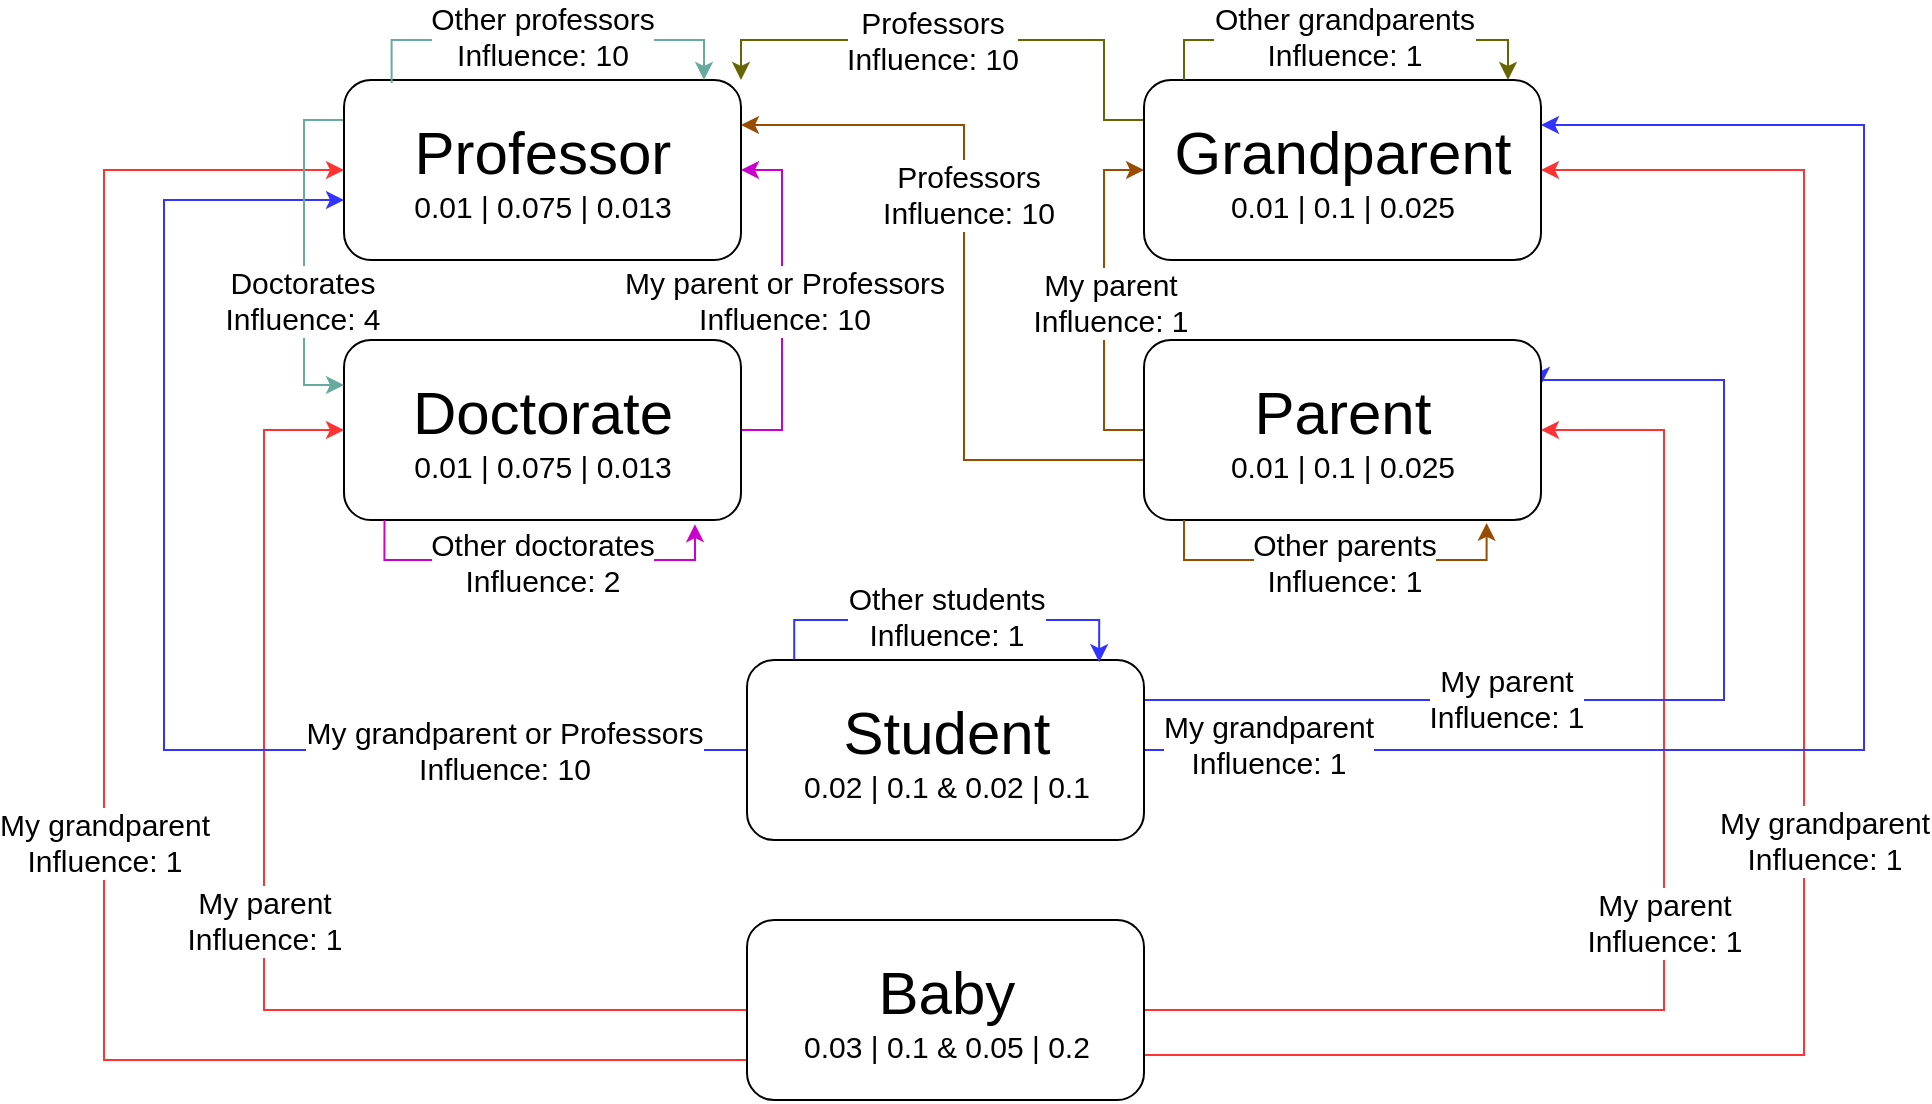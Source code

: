 <mxfile version="16.5.3" type="device"><diagram id="OVOgYNeVT7lXIzIJkuc5" name="Page-1"><mxGraphModel dx="2199" dy="781" grid="1" gridSize="10" guides="1" tooltips="1" connect="1" arrows="1" fold="1" page="1" pageScale="1" pageWidth="827" pageHeight="1169" math="0" shadow="0"><root><mxCell id="0"/><mxCell id="1" parent="0"/><mxCell id="v0B589HXmd6khe_dr1cn-19" style="edgeStyle=orthogonalEdgeStyle;rounded=0;orthogonalLoop=1;jettySize=auto;html=1;entryX=1;entryY=0.5;entryDx=0;entryDy=0;fontSize=15;strokeColor=#FF3333;" edge="1" parent="1" source="v0B589HXmd6khe_dr1cn-3" target="v0B589HXmd6khe_dr1cn-14"><mxGeometry relative="1" as="geometry"><Array as="points"><mxPoint x="780" y="615"/><mxPoint x="780" y="325"/></Array></mxGeometry></mxCell><mxCell id="v0B589HXmd6khe_dr1cn-20" value="My parent&lt;br&gt;Influence: 1" style="edgeLabel;html=1;align=center;verticalAlign=middle;resizable=0;points=[];fontSize=15;" vertex="1" connectable="0" parent="v0B589HXmd6khe_dr1cn-19"><mxGeometry x="0.382" relative="1" as="geometry"><mxPoint y="118" as="offset"/></mxGeometry></mxCell><mxCell id="v0B589HXmd6khe_dr1cn-21" style="edgeStyle=orthogonalEdgeStyle;rounded=0;orthogonalLoop=1;jettySize=auto;html=1;exitX=1;exitY=0.75;exitDx=0;exitDy=0;entryX=1;entryY=0.5;entryDx=0;entryDy=0;fontSize=15;strokeColor=#FF3333;" edge="1" parent="1" source="v0B589HXmd6khe_dr1cn-3" target="v0B589HXmd6khe_dr1cn-15"><mxGeometry relative="1" as="geometry"><Array as="points"><mxPoint x="850" y="637"/><mxPoint x="850" y="195"/></Array></mxGeometry></mxCell><mxCell id="v0B589HXmd6khe_dr1cn-22" value="My grandparent&lt;br&gt;Influence: 1" style="edgeLabel;html=1;align=center;verticalAlign=middle;resizable=0;points=[];fontSize=15;" vertex="1" connectable="0" parent="v0B589HXmd6khe_dr1cn-21"><mxGeometry x="0.453" y="1" relative="1" as="geometry"><mxPoint x="11" y="219" as="offset"/></mxGeometry></mxCell><mxCell id="v0B589HXmd6khe_dr1cn-36" style="edgeStyle=orthogonalEdgeStyle;rounded=0;orthogonalLoop=1;jettySize=auto;html=1;entryX=0;entryY=0.5;entryDx=0;entryDy=0;fontSize=15;fontColor=#FF3333;strokeColor=#FF3333;" edge="1" parent="1" source="v0B589HXmd6khe_dr1cn-3" target="v0B589HXmd6khe_dr1cn-17"><mxGeometry relative="1" as="geometry"><Array as="points"><mxPoint y="640"/><mxPoint y="195"/></Array></mxGeometry></mxCell><mxCell id="v0B589HXmd6khe_dr1cn-40" value="&lt;span style=&quot;color: rgb(0 , 0 , 0)&quot;&gt;My grandparent&lt;/span&gt;&lt;br style=&quot;color: rgb(0 , 0 , 0)&quot;&gt;&lt;span style=&quot;color: rgb(0 , 0 , 0)&quot;&gt;Influence: 1&lt;/span&gt;" style="edgeLabel;html=1;align=center;verticalAlign=middle;resizable=0;points=[];fontSize=15;fontColor=#FF3333;" vertex="1" connectable="0" parent="v0B589HXmd6khe_dr1cn-36"><mxGeometry x="-0.005" relative="1" as="geometry"><mxPoint y="10" as="offset"/></mxGeometry></mxCell><mxCell id="v0B589HXmd6khe_dr1cn-38" style="edgeStyle=orthogonalEdgeStyle;rounded=0;orthogonalLoop=1;jettySize=auto;html=1;entryX=0;entryY=0.5;entryDx=0;entryDy=0;fontSize=15;fontColor=#FF3333;strokeColor=#FF3333;" edge="1" parent="1" source="v0B589HXmd6khe_dr1cn-3" target="v0B589HXmd6khe_dr1cn-16"><mxGeometry relative="1" as="geometry"><Array as="points"><mxPoint x="80" y="615"/><mxPoint x="80" y="325"/></Array></mxGeometry></mxCell><mxCell id="v0B589HXmd6khe_dr1cn-39" value="&lt;span style=&quot;color: rgb(0 , 0 , 0)&quot;&gt;My parent&lt;/span&gt;&lt;br style=&quot;color: rgb(0 , 0 , 0)&quot;&gt;&lt;span style=&quot;color: rgb(0 , 0 , 0)&quot;&gt;Influence: 1&lt;/span&gt;" style="edgeLabel;html=1;align=center;verticalAlign=middle;resizable=0;points=[];fontSize=15;fontColor=#FF3333;" vertex="1" connectable="0" parent="v0B589HXmd6khe_dr1cn-38"><mxGeometry x="-0.526" relative="1" as="geometry"><mxPoint x="-106" y="-45" as="offset"/></mxGeometry></mxCell><mxCell id="v0B589HXmd6khe_dr1cn-3" value="&lt;font style=&quot;font-size: 30px&quot;&gt;Baby&lt;/font&gt;&lt;br&gt;&lt;font style=&quot;font-size: 15px&quot;&gt;0.03 | 0.1 &amp;amp; 0.05 | 0.2&lt;/font&gt;" style="rounded=1;whiteSpace=wrap;html=1;" vertex="1" parent="1"><mxGeometry x="321.5" y="570" width="198.5" height="90" as="geometry"/></mxCell><mxCell id="v0B589HXmd6khe_dr1cn-41" style="edgeStyle=orthogonalEdgeStyle;rounded=0;orthogonalLoop=1;jettySize=auto;html=1;fontSize=15;fontColor=#FF3333;strokeColor=#3333FF;entryX=0;entryY=0.667;entryDx=0;entryDy=0;entryPerimeter=0;" edge="1" parent="1" source="v0B589HXmd6khe_dr1cn-4" target="v0B589HXmd6khe_dr1cn-17"><mxGeometry relative="1" as="geometry"><mxPoint x="40" y="200.0" as="targetPoint"/><Array as="points"><mxPoint x="30" y="485"/><mxPoint x="30" y="210"/></Array></mxGeometry></mxCell><mxCell id="v0B589HXmd6khe_dr1cn-43" value="&lt;span style=&quot;color: rgb(0 , 0 , 0)&quot;&gt;My grandparent or Professors&lt;/span&gt;&lt;br style=&quot;color: rgb(0 , 0 , 0)&quot;&gt;&lt;span style=&quot;color: rgb(0 , 0 , 0)&quot;&gt;Influence: 10&lt;/span&gt;" style="edgeLabel;html=1;align=center;verticalAlign=middle;resizable=0;points=[];fontSize=15;fontColor=#FF3333;" vertex="1" connectable="0" parent="v0B589HXmd6khe_dr1cn-41"><mxGeometry x="-0.606" y="2" relative="1" as="geometry"><mxPoint x="8" y="-2" as="offset"/></mxGeometry></mxCell><mxCell id="v0B589HXmd6khe_dr1cn-72" style="edgeStyle=orthogonalEdgeStyle;rounded=0;orthogonalLoop=1;jettySize=auto;html=1;entryX=1;entryY=0.25;entryDx=0;entryDy=0;fontSize=15;fontColor=#FF3333;strokeColor=#3333FF;" edge="1" parent="1" source="v0B589HXmd6khe_dr1cn-4" target="v0B589HXmd6khe_dr1cn-14"><mxGeometry relative="1" as="geometry"><Array as="points"><mxPoint x="810" y="460"/><mxPoint x="810" y="300"/><mxPoint x="719" y="300"/></Array></mxGeometry></mxCell><mxCell id="v0B589HXmd6khe_dr1cn-74" value="&lt;span style=&quot;color: rgb(0 , 0 , 0)&quot;&gt;My parent&lt;/span&gt;&lt;br style=&quot;color: rgb(0 , 0 , 0)&quot;&gt;&lt;span style=&quot;color: rgb(0 , 0 , 0)&quot;&gt;Influence: 1&lt;/span&gt;" style="edgeLabel;html=1;align=center;verticalAlign=middle;resizable=0;points=[];fontSize=15;fontColor=#FF3333;" vertex="1" connectable="0" parent="v0B589HXmd6khe_dr1cn-72"><mxGeometry x="-0.335" y="-1" relative="1" as="geometry"><mxPoint y="-2" as="offset"/></mxGeometry></mxCell><mxCell id="v0B589HXmd6khe_dr1cn-73" style="edgeStyle=orthogonalEdgeStyle;rounded=0;orthogonalLoop=1;jettySize=auto;html=1;entryX=1;entryY=0.25;entryDx=0;entryDy=0;fontSize=15;fontColor=#FF3333;strokeColor=#3333FF;" edge="1" parent="1" source="v0B589HXmd6khe_dr1cn-4" target="v0B589HXmd6khe_dr1cn-15"><mxGeometry relative="1" as="geometry"><Array as="points"><mxPoint x="880" y="485"/><mxPoint x="880" y="173"/></Array></mxGeometry></mxCell><mxCell id="v0B589HXmd6khe_dr1cn-75" value="&lt;span style=&quot;color: rgb(0 , 0 , 0)&quot;&gt;My grandparent&lt;/span&gt;&lt;br style=&quot;color: rgb(0 , 0 , 0)&quot;&gt;&lt;span style=&quot;color: rgb(0 , 0 , 0)&quot;&gt;Influence: 1&lt;/span&gt;" style="edgeLabel;html=1;align=center;verticalAlign=middle;resizable=0;points=[];fontSize=15;fontColor=#FF3333;" vertex="1" connectable="0" parent="v0B589HXmd6khe_dr1cn-73"><mxGeometry x="-0.852" y="-2" relative="1" as="geometry"><mxPoint y="-5" as="offset"/></mxGeometry></mxCell><mxCell id="v0B589HXmd6khe_dr1cn-4" value="&lt;font style=&quot;font-size: 30px&quot;&gt;Student&lt;/font&gt;&lt;br&gt;&lt;font style=&quot;font-size: 15px&quot;&gt;0.02 | 0.1 &amp;amp; 0.02 | 0.1&lt;/font&gt;" style="rounded=1;whiteSpace=wrap;html=1;" vertex="1" parent="1"><mxGeometry x="321.5" y="440" width="198.5" height="90" as="geometry"/></mxCell><mxCell id="v0B589HXmd6khe_dr1cn-62" style="edgeStyle=orthogonalEdgeStyle;rounded=0;orthogonalLoop=1;jettySize=auto;html=1;entryX=0;entryY=0.5;entryDx=0;entryDy=0;fontSize=15;fontColor=#FF3333;strokeColor=#994C00;" edge="1" parent="1" source="v0B589HXmd6khe_dr1cn-14" target="v0B589HXmd6khe_dr1cn-15"><mxGeometry relative="1" as="geometry"><Array as="points"><mxPoint x="500" y="325"/><mxPoint x="500" y="195"/></Array></mxGeometry></mxCell><mxCell id="v0B589HXmd6khe_dr1cn-63" value="&lt;span style=&quot;color: rgb(0 , 0 , 0)&quot;&gt;My parent&lt;/span&gt;&lt;br style=&quot;color: rgb(0 , 0 , 0)&quot;&gt;&lt;span style=&quot;color: rgb(0 , 0 , 0)&quot;&gt;Influence: 1&lt;/span&gt;" style="edgeLabel;html=1;align=center;verticalAlign=middle;resizable=0;points=[];fontSize=15;fontColor=#FF3333;" vertex="1" connectable="0" parent="v0B589HXmd6khe_dr1cn-62"><mxGeometry x="0.125" y="-3" relative="1" as="geometry"><mxPoint y="11" as="offset"/></mxGeometry></mxCell><mxCell id="v0B589HXmd6khe_dr1cn-64" style="edgeStyle=orthogonalEdgeStyle;rounded=0;orthogonalLoop=1;jettySize=auto;html=1;entryX=1;entryY=0.25;entryDx=0;entryDy=0;fontSize=15;fontColor=#FF3333;strokeColor=#994C00;" edge="1" parent="1" source="v0B589HXmd6khe_dr1cn-14" target="v0B589HXmd6khe_dr1cn-17"><mxGeometry relative="1" as="geometry"><Array as="points"><mxPoint x="430" y="340"/><mxPoint x="430" y="173"/></Array></mxGeometry></mxCell><mxCell id="v0B589HXmd6khe_dr1cn-65" value="&lt;span style=&quot;color: rgb(0 , 0 , 0)&quot;&gt;Professors&lt;/span&gt;&lt;br style=&quot;color: rgb(0 , 0 , 0)&quot;&gt;&lt;span style=&quot;color: rgb(0 , 0 , 0)&quot;&gt;Influence: 10&lt;/span&gt;" style="edgeLabel;html=1;align=center;verticalAlign=middle;resizable=0;points=[];fontSize=15;fontColor=#FF3333;" vertex="1" connectable="0" parent="v0B589HXmd6khe_dr1cn-64"><mxGeometry x="0.208" y="-2" relative="1" as="geometry"><mxPoint as="offset"/></mxGeometry></mxCell><mxCell id="v0B589HXmd6khe_dr1cn-14" value="&lt;font style=&quot;font-size: 30px&quot;&gt;Parent&lt;/font&gt;&lt;br&gt;&lt;font style=&quot;font-size: 15px&quot;&gt;0.01 | 0.1 | 0.025&lt;/font&gt;" style="rounded=1;whiteSpace=wrap;html=1;" vertex="1" parent="1"><mxGeometry x="520" y="280" width="198.5" height="90" as="geometry"/></mxCell><mxCell id="v0B589HXmd6khe_dr1cn-70" style="edgeStyle=orthogonalEdgeStyle;rounded=0;orthogonalLoop=1;jettySize=auto;html=1;entryX=1;entryY=0;entryDx=0;entryDy=0;fontSize=15;fontColor=#FF3333;strokeColor=#666600;" edge="1" parent="1" source="v0B589HXmd6khe_dr1cn-15" target="v0B589HXmd6khe_dr1cn-17"><mxGeometry relative="1" as="geometry"><Array as="points"><mxPoint x="500" y="170"/><mxPoint x="500" y="130"/><mxPoint x="319" y="130"/></Array></mxGeometry></mxCell><mxCell id="v0B589HXmd6khe_dr1cn-71" value="&lt;span style=&quot;color: rgb(0 , 0 , 0)&quot;&gt;Professors&lt;/span&gt;&lt;br style=&quot;color: rgb(0 , 0 , 0)&quot;&gt;&lt;span style=&quot;color: rgb(0 , 0 , 0)&quot;&gt;Influence: 10&lt;/span&gt;" style="edgeLabel;html=1;align=center;verticalAlign=middle;resizable=0;points=[];fontSize=15;fontColor=#FF3333;" vertex="1" connectable="0" parent="v0B589HXmd6khe_dr1cn-70"><mxGeometry x="0.042" y="1" relative="1" as="geometry"><mxPoint x="-10" y="-1" as="offset"/></mxGeometry></mxCell><mxCell id="v0B589HXmd6khe_dr1cn-15" value="&lt;font&gt;&lt;font style=&quot;font-size: 30px&quot;&gt;Grandparent&lt;/font&gt;&lt;br&gt;&lt;font style=&quot;font-size: 15px&quot;&gt;0.01 | 0.1 | 0.025&lt;/font&gt;&lt;br&gt;&lt;/font&gt;" style="rounded=1;whiteSpace=wrap;html=1;" vertex="1" parent="1"><mxGeometry x="520" y="150" width="198.5" height="90" as="geometry"/></mxCell><mxCell id="v0B589HXmd6khe_dr1cn-49" style="edgeStyle=orthogonalEdgeStyle;rounded=0;orthogonalLoop=1;jettySize=auto;html=1;entryX=1;entryY=0.5;entryDx=0;entryDy=0;fontSize=15;fontColor=#FF3333;strokeColor=#CC00CC;" edge="1" parent="1" source="v0B589HXmd6khe_dr1cn-16" target="v0B589HXmd6khe_dr1cn-17"><mxGeometry relative="1" as="geometry"><Array as="points"><mxPoint x="339" y="325"/><mxPoint x="339" y="195"/></Array></mxGeometry></mxCell><mxCell id="v0B589HXmd6khe_dr1cn-51" value="&lt;span style=&quot;color: rgb(0 , 0 , 0)&quot;&gt;My parent or Professors&lt;/span&gt;&lt;br style=&quot;color: rgb(0 , 0 , 0)&quot;&gt;&lt;span style=&quot;color: rgb(0 , 0 , 0)&quot;&gt;Influence: 10&lt;/span&gt;" style="edgeLabel;html=1;align=center;verticalAlign=middle;resizable=0;points=[];fontSize=15;fontColor=#FF3333;" vertex="1" connectable="0" parent="v0B589HXmd6khe_dr1cn-49"><mxGeometry x="0.084" y="-1" relative="1" as="geometry"><mxPoint y="7" as="offset"/></mxGeometry></mxCell><mxCell id="v0B589HXmd6khe_dr1cn-16" value="&lt;font style=&quot;font-size: 30px&quot;&gt;Doctorate&lt;/font&gt;&lt;br&gt;&lt;font style=&quot;font-size: 15px&quot;&gt;0.01 | 0.075 | 0.013&lt;/font&gt;" style="rounded=1;whiteSpace=wrap;html=1;" vertex="1" parent="1"><mxGeometry x="120" y="280" width="198.5" height="90" as="geometry"/></mxCell><mxCell id="v0B589HXmd6khe_dr1cn-60" style="edgeStyle=orthogonalEdgeStyle;rounded=0;orthogonalLoop=1;jettySize=auto;html=1;entryX=0;entryY=0.25;entryDx=0;entryDy=0;fontSize=15;fontColor=#FF3333;strokeColor=#67AB9F;" edge="1" parent="1" source="v0B589HXmd6khe_dr1cn-17" target="v0B589HXmd6khe_dr1cn-16"><mxGeometry relative="1" as="geometry"><Array as="points"><mxPoint x="100" y="170"/><mxPoint x="100" y="302"/></Array></mxGeometry></mxCell><mxCell id="v0B589HXmd6khe_dr1cn-61" value="&lt;span style=&quot;color: rgb(0 , 0 , 0)&quot;&gt;Doctorates&lt;/span&gt;&lt;br style=&quot;color: rgb(0 , 0 , 0)&quot;&gt;&lt;span style=&quot;color: rgb(0 , 0 , 0)&quot;&gt;Influence: 4&lt;/span&gt;" style="edgeLabel;html=1;align=center;verticalAlign=middle;resizable=0;points=[];fontSize=15;fontColor=#FF3333;" vertex="1" connectable="0" parent="v0B589HXmd6khe_dr1cn-60"><mxGeometry x="0.234" y="-1" relative="1" as="geometry"><mxPoint y="3" as="offset"/></mxGeometry></mxCell><mxCell id="v0B589HXmd6khe_dr1cn-17" value="&lt;font&gt;&lt;span style=&quot;font-size: 30px&quot;&gt;Professor&lt;/span&gt;&lt;br&gt;&lt;font style=&quot;font-size: 15px&quot;&gt;0.01 | 0.075 | 0.013&lt;/font&gt;&lt;br&gt;&lt;/font&gt;" style="rounded=1;whiteSpace=wrap;html=1;" vertex="1" parent="1"><mxGeometry x="120" y="150" width="198.5" height="90" as="geometry"/></mxCell><mxCell id="v0B589HXmd6khe_dr1cn-44" style="edgeStyle=orthogonalEdgeStyle;rounded=0;orthogonalLoop=1;jettySize=auto;html=1;entryX=0.887;entryY=0.012;entryDx=0;entryDy=0;entryPerimeter=0;fontSize=15;fontColor=#FF3333;strokeColor=#3333FF;exitX=0.119;exitY=-0.003;exitDx=0;exitDy=0;exitPerimeter=0;" edge="1" parent="1" source="v0B589HXmd6khe_dr1cn-4" target="v0B589HXmd6khe_dr1cn-4"><mxGeometry relative="1" as="geometry"><Array as="points"><mxPoint x="345" y="420"/><mxPoint x="498" y="420"/></Array></mxGeometry></mxCell><mxCell id="v0B589HXmd6khe_dr1cn-45" value="&lt;span style=&quot;color: rgb(0 , 0 , 0)&quot;&gt;Other students&lt;/span&gt;&lt;br style=&quot;color: rgb(0 , 0 , 0)&quot;&gt;&lt;span style=&quot;color: rgb(0 , 0 , 0)&quot;&gt;Influence: 1&lt;/span&gt;" style="edgeLabel;html=1;align=center;verticalAlign=middle;resizable=0;points=[];fontSize=15;fontColor=#FF3333;" vertex="1" connectable="0" parent="v0B589HXmd6khe_dr1cn-44"><mxGeometry x="-0.446" y="2" relative="1" as="geometry"><mxPoint x="42" as="offset"/></mxGeometry></mxCell><mxCell id="v0B589HXmd6khe_dr1cn-52" style="edgeStyle=orthogonalEdgeStyle;rounded=0;orthogonalLoop=1;jettySize=auto;html=1;entryX=0.884;entryY=1.023;entryDx=0;entryDy=0;entryPerimeter=0;fontSize=15;fontColor=#FF3333;strokeColor=#CC00CC;exitX=0.102;exitY=1;exitDx=0;exitDy=0;exitPerimeter=0;" edge="1" parent="1" source="v0B589HXmd6khe_dr1cn-16" target="v0B589HXmd6khe_dr1cn-16"><mxGeometry relative="1" as="geometry"><Array as="points"><mxPoint x="140" y="390"/><mxPoint x="295" y="390"/></Array></mxGeometry></mxCell><mxCell id="v0B589HXmd6khe_dr1cn-54" value="&lt;span style=&quot;color: rgb(0 , 0 , 0)&quot;&gt;Other doctorates&lt;/span&gt;&lt;br style=&quot;color: rgb(0 , 0 , 0)&quot;&gt;&lt;span style=&quot;color: rgb(0 , 0 , 0)&quot;&gt;Influence: 2&lt;/span&gt;" style="edgeLabel;html=1;align=center;verticalAlign=middle;resizable=0;points=[];fontSize=15;fontColor=#FF3333;" vertex="1" connectable="0" parent="v0B589HXmd6khe_dr1cn-52"><mxGeometry x="-0.128" y="-1" relative="1" as="geometry"><mxPoint x="15" as="offset"/></mxGeometry></mxCell><mxCell id="v0B589HXmd6khe_dr1cn-55" style="edgeStyle=orthogonalEdgeStyle;rounded=0;orthogonalLoop=1;jettySize=auto;html=1;fontSize=15;fontColor=#FF3333;strokeColor=#67AB9F;exitX=0.12;exitY=0.016;exitDx=0;exitDy=0;exitPerimeter=0;" edge="1" parent="1" source="v0B589HXmd6khe_dr1cn-17" target="v0B589HXmd6khe_dr1cn-17"><mxGeometry relative="1" as="geometry"><Array as="points"><mxPoint x="144" y="130"/><mxPoint x="300" y="130"/></Array></mxGeometry></mxCell><mxCell id="v0B589HXmd6khe_dr1cn-57" value="&lt;span style=&quot;color: rgb(0 , 0 , 0)&quot;&gt;Other professors&lt;/span&gt;&lt;br style=&quot;color: rgb(0 , 0 , 0)&quot;&gt;&lt;span style=&quot;color: rgb(0 , 0 , 0)&quot;&gt;Influence: 10&lt;/span&gt;" style="edgeLabel;html=1;align=center;verticalAlign=middle;resizable=0;points=[];fontSize=15;fontColor=#FF3333;" vertex="1" connectable="0" parent="v0B589HXmd6khe_dr1cn-55"><mxGeometry x="-0.114" y="2" relative="1" as="geometry"><mxPoint x="9" as="offset"/></mxGeometry></mxCell><mxCell id="v0B589HXmd6khe_dr1cn-66" style="edgeStyle=orthogonalEdgeStyle;rounded=0;orthogonalLoop=1;jettySize=auto;html=1;entryX=0.863;entryY=1.016;entryDx=0;entryDy=0;entryPerimeter=0;fontSize=15;fontColor=#FF3333;strokeColor=#994C00;" edge="1" parent="1" source="v0B589HXmd6khe_dr1cn-14" target="v0B589HXmd6khe_dr1cn-14"><mxGeometry relative="1" as="geometry"><Array as="points"><mxPoint x="540" y="390"/><mxPoint x="691" y="390"/></Array></mxGeometry></mxCell><mxCell id="v0B589HXmd6khe_dr1cn-67" value="&lt;span style=&quot;color: rgb(0 , 0 , 0)&quot;&gt;Other parents&lt;/span&gt;&lt;br style=&quot;color: rgb(0 , 0 , 0)&quot;&gt;&lt;span style=&quot;color: rgb(0 , 0 , 0)&quot;&gt;Influence: 1&lt;/span&gt;" style="edgeLabel;html=1;align=center;verticalAlign=middle;resizable=0;points=[];fontSize=15;fontColor=#FF3333;" vertex="1" connectable="0" parent="v0B589HXmd6khe_dr1cn-66"><mxGeometry x="-0.278" y="-1" relative="1" as="geometry"><mxPoint x="31" as="offset"/></mxGeometry></mxCell><mxCell id="v0B589HXmd6khe_dr1cn-68" style="edgeStyle=orthogonalEdgeStyle;rounded=0;orthogonalLoop=1;jettySize=auto;html=1;entryX=0.919;entryY=0;entryDx=0;entryDy=0;entryPerimeter=0;fontSize=15;fontColor=#FF3333;strokeColor=#666600;" edge="1" parent="1" source="v0B589HXmd6khe_dr1cn-15" target="v0B589HXmd6khe_dr1cn-15"><mxGeometry relative="1" as="geometry"><Array as="points"><mxPoint x="540" y="130"/><mxPoint x="702" y="130"/><mxPoint x="702" y="150"/></Array></mxGeometry></mxCell><mxCell id="v0B589HXmd6khe_dr1cn-69" value="&lt;span style=&quot;color: rgb(0 , 0 , 0)&quot;&gt;Other grandparents&lt;/span&gt;&lt;br style=&quot;color: rgb(0 , 0 , 0)&quot;&gt;&lt;span style=&quot;color: rgb(0 , 0 , 0)&quot;&gt;Influence: 1&lt;/span&gt;" style="edgeLabel;html=1;align=center;verticalAlign=middle;resizable=0;points=[];fontSize=15;fontColor=#FF3333;" vertex="1" connectable="0" parent="v0B589HXmd6khe_dr1cn-68"><mxGeometry x="-0.52" y="-2" relative="1" as="geometry"><mxPoint x="51" y="-4" as="offset"/></mxGeometry></mxCell></root></mxGraphModel></diagram></mxfile>
